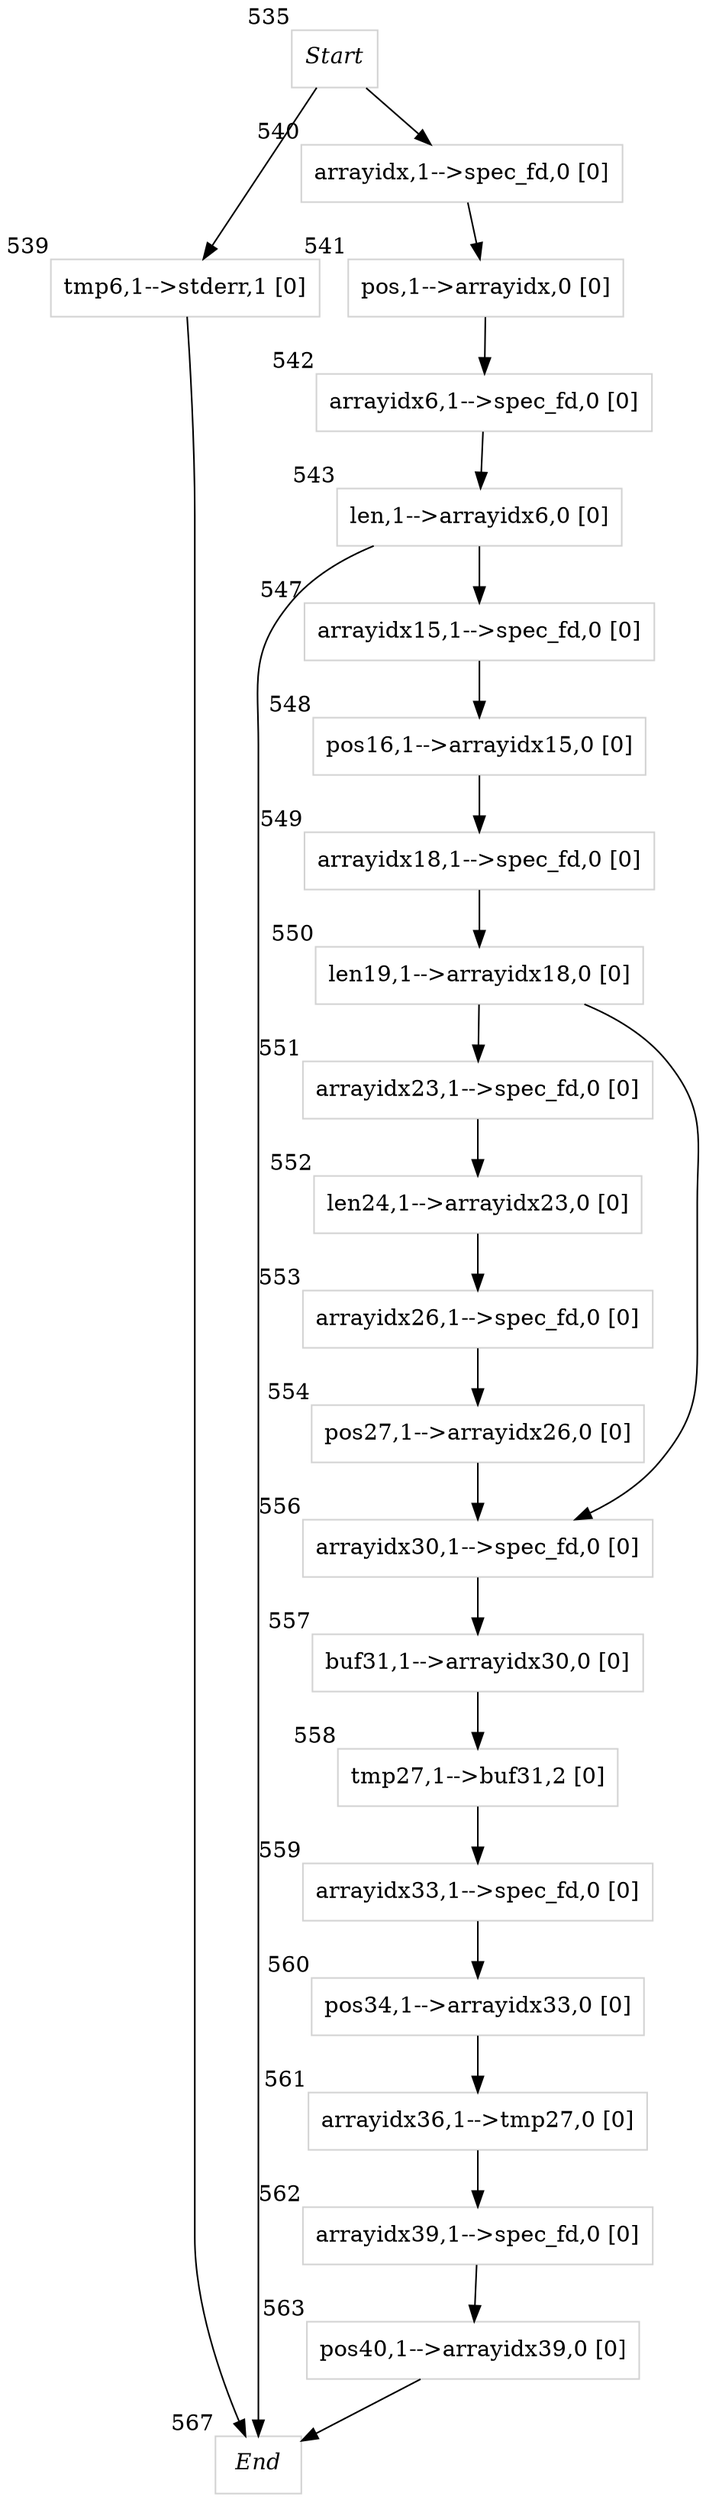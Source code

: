 digraph GPG{
node [shape=box]; 
535[label=<<I>Start</I>>,xlabel="535", color=lightgray, fontcolor=black];
535->539;
535->540;
539[label="tmp6,1-->stderr,1 [0]
",xlabel="539", color=lightgray, fontcolor=black];
539->567;
540[label="arrayidx,1-->spec_fd,0 [0]
",xlabel="540", color=lightgray, fontcolor=black];
540->541;
541[label="pos,1-->arrayidx,0 [0]
",xlabel="541", color=lightgray, fontcolor=black];
541->542;
542[label="arrayidx6,1-->spec_fd,0 [0]
",xlabel="542", color=lightgray, fontcolor=black];
542->543;
543[label="len,1-->arrayidx6,0 [0]
",xlabel="543", color=lightgray, fontcolor=black];
543->547;
543->567;
547[label="arrayidx15,1-->spec_fd,0 [0]
",xlabel="547", color=lightgray, fontcolor=black];
547->548;
548[label="pos16,1-->arrayidx15,0 [0]
",xlabel="548", color=lightgray, fontcolor=black];
548->549;
549[label="arrayidx18,1-->spec_fd,0 [0]
",xlabel="549", color=lightgray, fontcolor=black];
549->550;
550[label="len19,1-->arrayidx18,0 [0]
",xlabel="550", color=lightgray, fontcolor=black];
550->551;
550->556;
551[label="arrayidx23,1-->spec_fd,0 [0]
",xlabel="551", color=lightgray, fontcolor=black];
551->552;
552[label="len24,1-->arrayidx23,0 [0]
",xlabel="552", color=lightgray, fontcolor=black];
552->553;
553[label="arrayidx26,1-->spec_fd,0 [0]
",xlabel="553", color=lightgray, fontcolor=black];
553->554;
554[label="pos27,1-->arrayidx26,0 [0]
",xlabel="554", color=lightgray, fontcolor=black];
554->556;
556[label="arrayidx30,1-->spec_fd,0 [0]
",xlabel="556", color=lightgray, fontcolor=black];
556->557;
557[label="buf31,1-->arrayidx30,0 [0]
",xlabel="557", color=lightgray, fontcolor=black];
557->558;
558[label="tmp27,1-->buf31,2 [0]
",xlabel="558", color=lightgray, fontcolor=black];
558->559;
559[label="arrayidx33,1-->spec_fd,0 [0]
",xlabel="559", color=lightgray, fontcolor=black];
559->560;
560[label="pos34,1-->arrayidx33,0 [0]
",xlabel="560", color=lightgray, fontcolor=black];
560->561;
561[label="arrayidx36,1-->tmp27,0 [0]
",xlabel="561", color=lightgray, fontcolor=black];
561->562;
562[label="arrayidx39,1-->spec_fd,0 [0]
",xlabel="562", color=lightgray, fontcolor=black];
562->563;
563[label="pos40,1-->arrayidx39,0 [0]
",xlabel="563", color=lightgray, fontcolor=black];
563->567;
567[label=<<I>End</I>>,xlabel="567", color=lightgray, fontcolor=black];
}